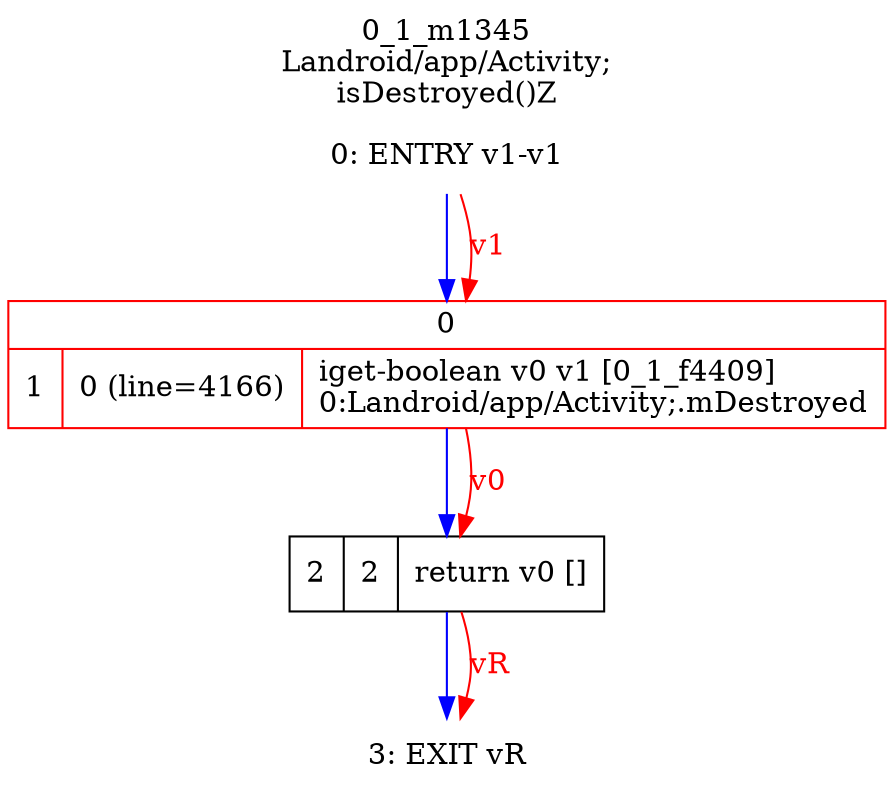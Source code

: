 digraph G {
rankdir=UD;
labelloc=t;
label="0_1_m1345\nLandroid/app/Activity;
isDestroyed()Z";
0[label="0: ENTRY v1-v1",shape=plaintext];
1[label="{0|{1|0 (line=4166)|iget-boolean v0 v1 [0_1_f4409]\l0:Landroid/app/Activity;.mDestroyed\l}}",shape=record, color=red];
2[label="2|2|return v0 []\l",shape=record];
3[label="3: EXIT vR",shape=plaintext];
0->1 [color=blue, fontcolor=blue,weight=100, taillabel=""];
1->2 [color=blue, fontcolor=blue,weight=100, taillabel=""];
2->3 [color=blue, fontcolor=blue,weight=100, taillabel=""];
0->1 [color=red, fontcolor=red, label="v1"];
1->2 [color=red, fontcolor=red, label="v0"];
2->3 [color=red, fontcolor=red, label="vR"];
}
